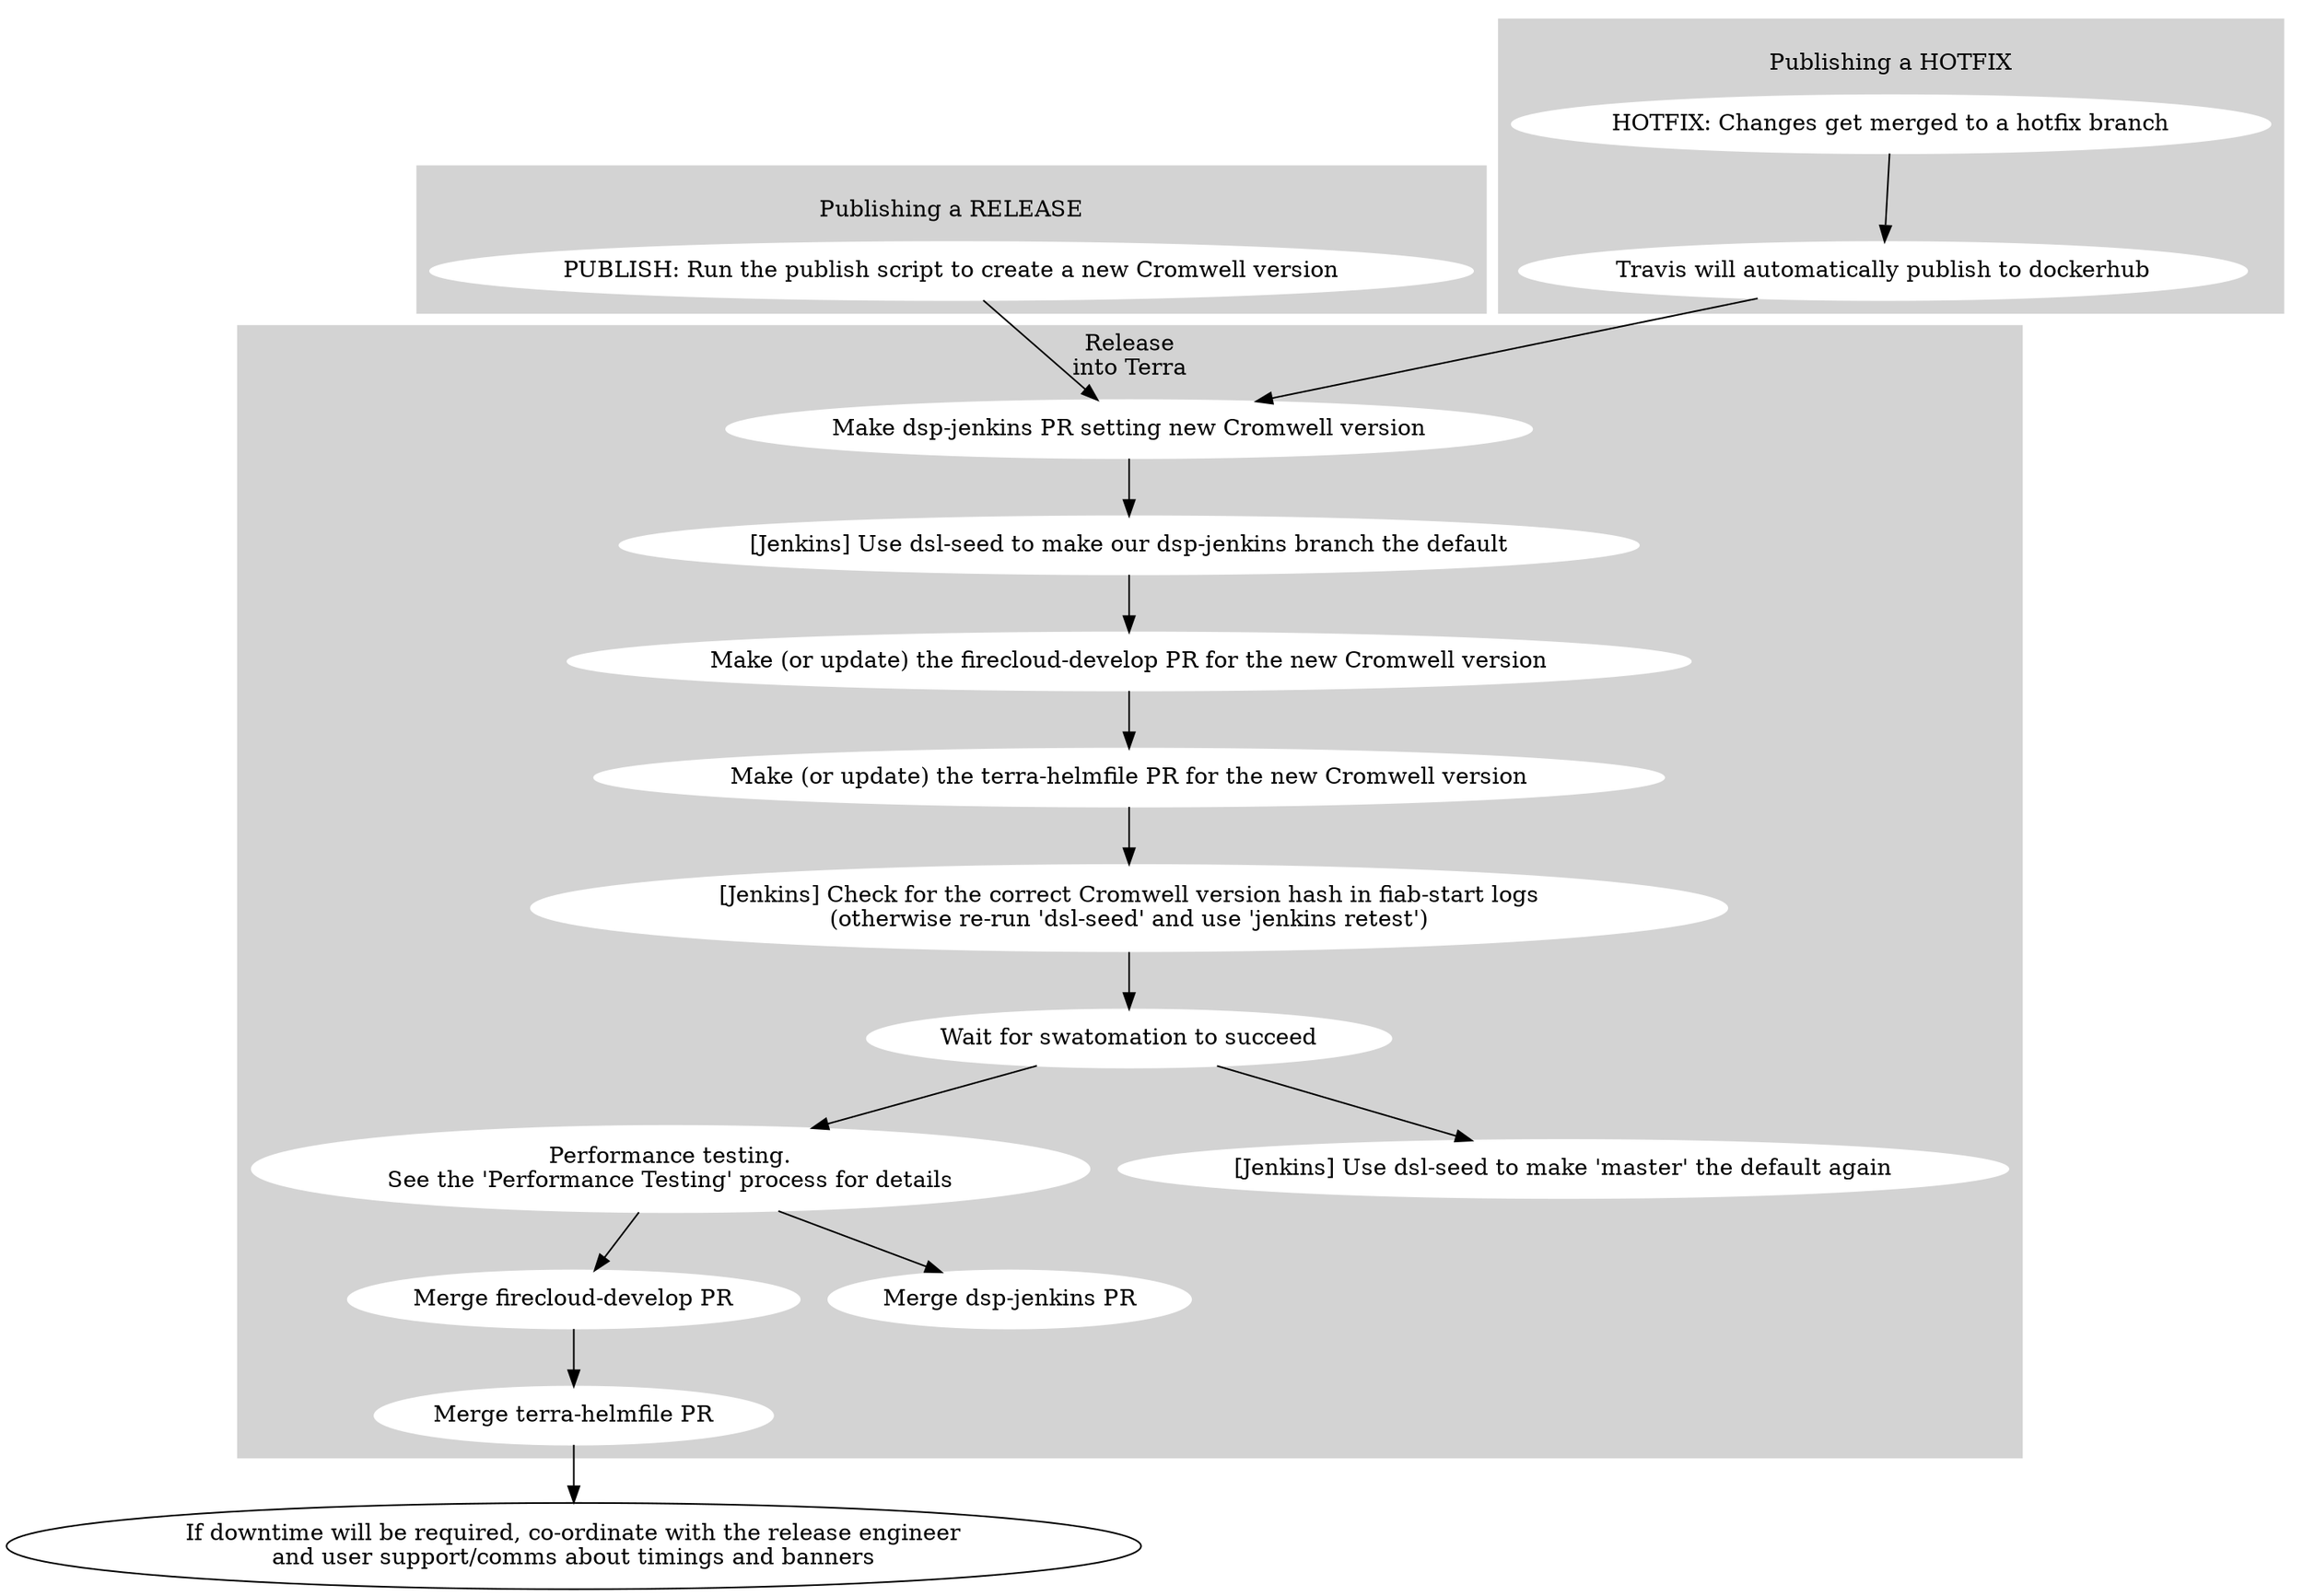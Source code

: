 digraph {

  # Nodes

  subgraph cluster_0 {
    label="\lPublishing a RELEASE"
    style=filled
    node [style=filled,color=white];
    color="lightgrey"

    release_cromwell [shape=oval label="PUBLISH: Run the publish script to create a new Cromwell version"];
  }

  subgraph cluster_1 {
    label="\lPublishing a HOTFIX"
    style=filled
    node [style=filled,color=white];
    color="lightgrey"

    hotfix_changes [shape=oval label="HOTFIX: Changes get merged to a hotfix branch"];
    publish_hotfix [shape=oval label="Travis will automatically publish to dockerhub"];
  }

  subgraph cluster_2 {
    label="Release\ninto Terra"
    style=filled
    node [style=filled,color=white];
    color="lightgrey"

    fcdev_pr [shape=oval label="Make (or update) the firecloud-develop PR for the new Cromwell version"];
    helmfile_pr [shape=oval label="Make (or update) the terra-helmfile PR for the new Cromwell version"];
    confirm_cromwell_v [shape=oval label="[Jenkins] Check for the correct Cromwell version hash in fiab-start logs\n(otherwise re-run 'dsl-seed' and use 'jenkins retest')"];
    confirm_cromwell_v [shape=oval label="[Jenkins] Check for the correct Cromwell version hash in fiab-start logs\n(otherwise re-run 'dsl-seed' and use 'jenkins retest')"];
    fcdev_success [shape=oval label="Wait for swatomation to succeed"];

    fcdev_merge [shape=oval label="Merge firecloud-develop PR"];
    helmfile_merge [shape=oval label="Merge terra-helmfile PR"];

    dspjenkins_PR [shape=oval label="Make dsp-jenkins PR setting new Cromwell version"];
    dspjenkins_merge [shape=oval label="Merge dsp-jenkins PR"];

    qa_perf [shape=oval label="Performance testing.\nSee the 'Performance Testing' process for details"];

    jenkins_set [shape=oval label="[Jenkins] Use dsl-seed to make our dsp-jenkins branch the default"];
    jenkins_reset [shape=oval label="[Jenkins] Use dsl-seed to make 'master' the default again"];
  }

  coordinate_release_timing [shape=oval label="If downtime will be required, co-ordinate with the release engineer\nand user support/comms about timings and banners"];

  # Edges

  hotfix_changes -> publish_hotfix
  publish_hotfix -> dspjenkins_PR

  release_cromwell -> dspjenkins_PR

  fcdev_pr -> helmfile_pr
  helmfile_pr -> confirm_cromwell_v

  dspjenkins_PR -> jenkins_set

  jenkins_set -> fcdev_pr
  confirm_cromwell_v -> fcdev_success

  fcdev_success -> jenkins_reset
  fcdev_success -> qa_perf

  qa_perf -> dspjenkins_merge
  qa_perf -> fcdev_merge

  fcdev_merge -> helmfile_merge
  helmfile_merge -> coordinate_release_timing
}

